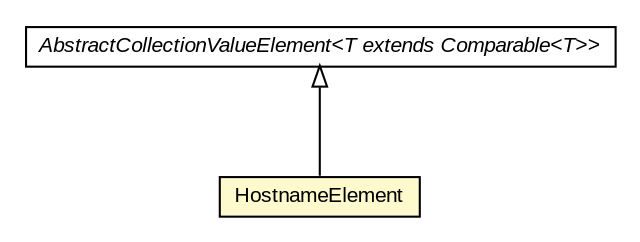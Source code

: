 #!/usr/local/bin/dot
#
# Class diagram 
# Generated by UMLGraph version 5.3 (http://www.umlgraph.org/)
#

digraph G {
	edge [fontname="arial",fontsize=10,labelfontname="arial",labelfontsize=10];
	node [fontname="arial",fontsize=10,shape=plaintext];
	nodesep=0.25;
	ranksep=0.5;
	// context.arch.discoverer.component.HostnameElement
	c153775 [label=<<table title="context.arch.discoverer.component.HostnameElement" border="0" cellborder="1" cellspacing="0" cellpadding="2" port="p" bgcolor="lemonChiffon" href="./HostnameElement.html">
		<tr><td><table border="0" cellspacing="0" cellpadding="1">
<tr><td align="center" balign="center"> HostnameElement </td></tr>
		</table></td></tr>
		</table>>, fontname="arial", fontcolor="black", fontsize=10.0];
	// context.arch.discoverer.component.AbstractCollectionValueElement<T extends java.lang.Comparable<T>>
	c153784 [label=<<table title="context.arch.discoverer.component.AbstractCollectionValueElement" border="0" cellborder="1" cellspacing="0" cellpadding="2" port="p" href="./AbstractCollectionValueElement.html">
		<tr><td><table border="0" cellspacing="0" cellpadding="1">
<tr><td align="center" balign="center"><font face="arial italic"> AbstractCollectionValueElement&lt;T extends Comparable&lt;T&gt;&gt; </font></td></tr>
		</table></td></tr>
		</table>>, fontname="arial", fontcolor="black", fontsize=10.0];
	//context.arch.discoverer.component.HostnameElement extends context.arch.discoverer.component.AbstractCollectionValueElement<java.lang.String>
	c153784:p -> c153775:p [dir=back,arrowtail=empty];
}

